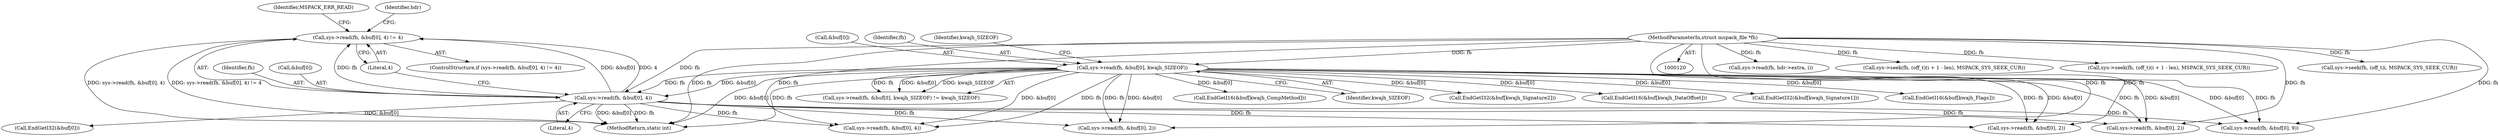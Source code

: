 digraph "0_libmspack_0b0ef9344255ff5acfac6b7af09198ac9c9756c8@API" {
"1000218" [label="(Call,sys->read(fh, &buf[0], 4) != 4)"];
"1000219" [label="(Call,sys->read(fh, &buf[0], 4))"];
"1000129" [label="(Call,sys->read(fh, &buf[0], kwajh_SIZEOF))"];
"1000122" [label="(MethodParameterIn,struct mspack_file *fh)"];
"1000512" [label="(Call,sys->read(fh, hdr->extra, i))"];
"1000374" [label="(Call,sys->seek(fh, (off_t)(i + 1 - len), MSPACK_SYS_SEEK_CUR))"];
"1000128" [label="(Call,sys->read(fh, &buf[0], kwajh_SIZEOF) != kwajh_SIZEOF)"];
"1000220" [label="(Identifier,fh)"];
"1000247" [label="(Call,sys->read(fh, &buf[0], 2))"];
"1000221" [label="(Call,&buf[0])"];
"1000122" [label="(MethodParameterIn,struct mspack_file *fh)"];
"1000473" [label="(Call,sys->read(fh, &buf[0], 2))"];
"1000446" [label="(Call,sys->seek(fh, (off_t)(i + 1 - len), MSPACK_SYS_SEEK_CUR))"];
"1000130" [label="(Identifier,fh)"];
"1000167" [label="(Call,EndGetI16(&buf[kwajh_CompMethod]))"];
"1000332" [label="(Call,sys->read(fh, &buf[0], 9))"];
"1000284" [label="(Call,sys->seek(fh, (off_t)i, MSPACK_SYS_SEEK_CUR))"];
"1000225" [label="(Literal,4)"];
"1000535" [label="(MethodReturn,static int)"];
"1000219" [label="(Call,sys->read(fh, &buf[0], 4))"];
"1000136" [label="(Identifier,kwajh_SIZEOF)"];
"1000135" [label="(Identifier,kwajh_SIZEOF)"];
"1000404" [label="(Call,sys->read(fh, &buf[0], 4))"];
"1000129" [label="(Call,sys->read(fh, &buf[0], kwajh_SIZEOF))"];
"1000217" [label="(ControlStructure,if (sys->read(fh, &buf[0], 4) != 4))"];
"1000266" [label="(Call,sys->read(fh, &buf[0], 2))"];
"1000131" [label="(Call,&buf[0])"];
"1000228" [label="(Identifier,MSPACK_ERR_READ)"];
"1000233" [label="(Call,EndGetI32(&buf[0]))"];
"1000154" [label="(Call,EndGetI32(&buf[kwajh_Signature2]))"];
"1000226" [label="(Literal,4)"];
"1000176" [label="(Call,EndGetI16(&buf[kwajh_DataOffset]))"];
"1000231" [label="(Identifier,hdr)"];
"1000218" [label="(Call,sys->read(fh, &buf[0], 4) != 4)"];
"1000145" [label="(Call,EndGetI32(&buf[kwajh_Signature1]))"];
"1000185" [label="(Call,EndGetI16(&buf[kwajh_Flags]))"];
"1000218" -> "1000217"  [label="AST: "];
"1000218" -> "1000226"  [label="CFG: "];
"1000219" -> "1000218"  [label="AST: "];
"1000226" -> "1000218"  [label="AST: "];
"1000228" -> "1000218"  [label="CFG: "];
"1000231" -> "1000218"  [label="CFG: "];
"1000218" -> "1000535"  [label="DDG: sys->read(fh, &buf[0], 4)"];
"1000218" -> "1000535"  [label="DDG: sys->read(fh, &buf[0], 4) != 4"];
"1000219" -> "1000218"  [label="DDG: fh"];
"1000219" -> "1000218"  [label="DDG: &buf[0]"];
"1000219" -> "1000218"  [label="DDG: 4"];
"1000219" -> "1000225"  [label="CFG: "];
"1000220" -> "1000219"  [label="AST: "];
"1000221" -> "1000219"  [label="AST: "];
"1000225" -> "1000219"  [label="AST: "];
"1000226" -> "1000219"  [label="CFG: "];
"1000219" -> "1000535"  [label="DDG: &buf[0]"];
"1000219" -> "1000535"  [label="DDG: fh"];
"1000129" -> "1000219"  [label="DDG: fh"];
"1000129" -> "1000219"  [label="DDG: &buf[0]"];
"1000122" -> "1000219"  [label="DDG: fh"];
"1000219" -> "1000233"  [label="DDG: &buf[0]"];
"1000219" -> "1000247"  [label="DDG: fh"];
"1000219" -> "1000266"  [label="DDG: fh"];
"1000219" -> "1000332"  [label="DDG: fh"];
"1000219" -> "1000404"  [label="DDG: fh"];
"1000219" -> "1000473"  [label="DDG: fh"];
"1000129" -> "1000128"  [label="AST: "];
"1000129" -> "1000135"  [label="CFG: "];
"1000130" -> "1000129"  [label="AST: "];
"1000131" -> "1000129"  [label="AST: "];
"1000135" -> "1000129"  [label="AST: "];
"1000136" -> "1000129"  [label="CFG: "];
"1000129" -> "1000535"  [label="DDG: fh"];
"1000129" -> "1000535"  [label="DDG: &buf[0]"];
"1000129" -> "1000128"  [label="DDG: fh"];
"1000129" -> "1000128"  [label="DDG: &buf[0]"];
"1000129" -> "1000128"  [label="DDG: kwajh_SIZEOF"];
"1000122" -> "1000129"  [label="DDG: fh"];
"1000129" -> "1000145"  [label="DDG: &buf[0]"];
"1000129" -> "1000154"  [label="DDG: &buf[0]"];
"1000129" -> "1000167"  [label="DDG: &buf[0]"];
"1000129" -> "1000176"  [label="DDG: &buf[0]"];
"1000129" -> "1000185"  [label="DDG: &buf[0]"];
"1000129" -> "1000247"  [label="DDG: fh"];
"1000129" -> "1000247"  [label="DDG: &buf[0]"];
"1000129" -> "1000266"  [label="DDG: fh"];
"1000129" -> "1000266"  [label="DDG: &buf[0]"];
"1000129" -> "1000332"  [label="DDG: fh"];
"1000129" -> "1000332"  [label="DDG: &buf[0]"];
"1000129" -> "1000404"  [label="DDG: fh"];
"1000129" -> "1000404"  [label="DDG: &buf[0]"];
"1000129" -> "1000473"  [label="DDG: fh"];
"1000129" -> "1000473"  [label="DDG: &buf[0]"];
"1000122" -> "1000120"  [label="AST: "];
"1000122" -> "1000535"  [label="DDG: fh"];
"1000122" -> "1000247"  [label="DDG: fh"];
"1000122" -> "1000266"  [label="DDG: fh"];
"1000122" -> "1000284"  [label="DDG: fh"];
"1000122" -> "1000332"  [label="DDG: fh"];
"1000122" -> "1000374"  [label="DDG: fh"];
"1000122" -> "1000404"  [label="DDG: fh"];
"1000122" -> "1000446"  [label="DDG: fh"];
"1000122" -> "1000473"  [label="DDG: fh"];
"1000122" -> "1000512"  [label="DDG: fh"];
}
